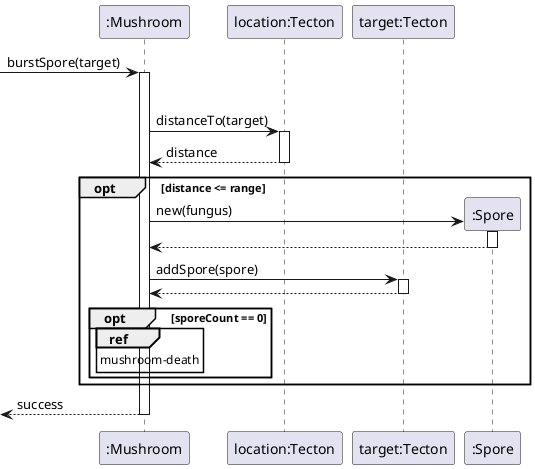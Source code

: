 @startuml
participant ":Mushroom" as shroom
participant "location:Tecton" as location
participant "target:Tecton" as target
participant ":Spore" as spore

-> shroom : burstSpore(target)
activate shroom

opt Ready
    shroom -> location : distanceTo(target)
    activate location

    shroom <-- location : distance
    deactivate location

    opt distance <= range
    create spore
    shroom -> spore : new(fungus)
    activate spore

    shroom <-- spore
    deactivate spore

    shroom -> target : addSpore(spore)
    activate target

    shroom <-- target
    deactivate target

    opt sporeCount == 0
        ref over shroom
            mushroom-death
        end ref 
    end
end

'we sure about this? - what if it dies before??
<-- shroom : success

deactivate shroom

@enduml